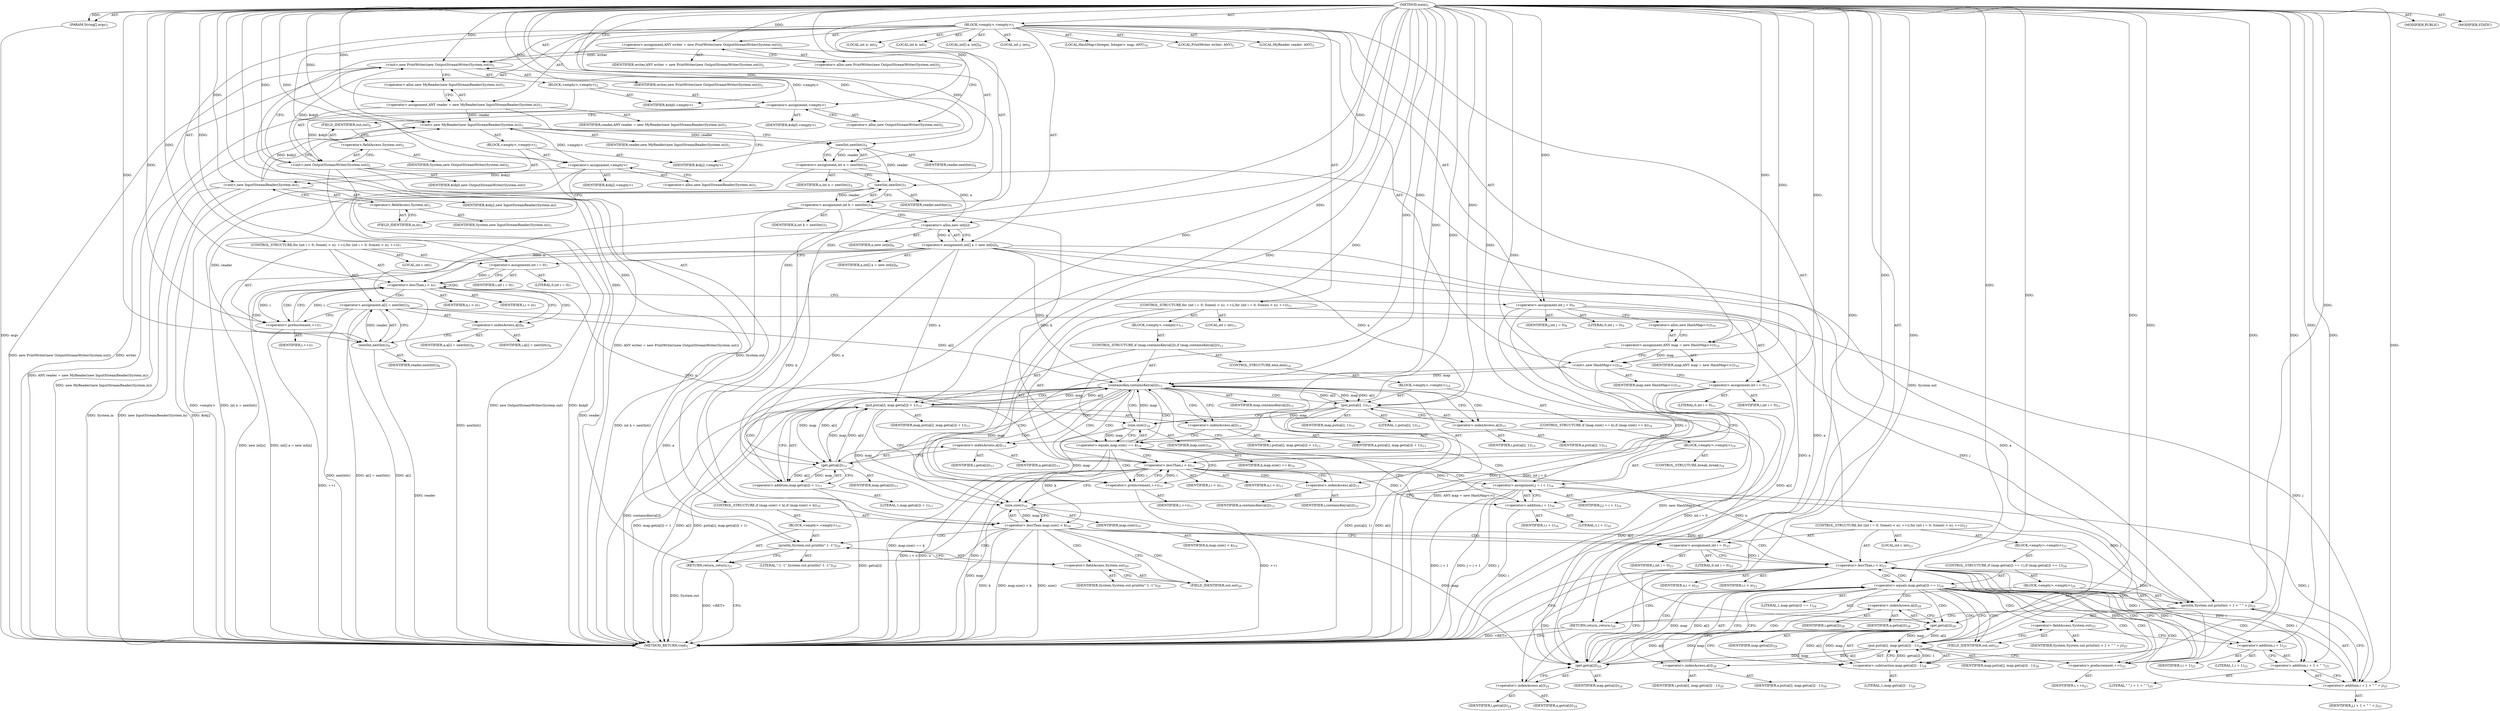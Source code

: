 digraph "main" {  
"23" [label = <(METHOD,main)<SUB>1</SUB>> ]
"24" [label = <(PARAM,String[] args)<SUB>1</SUB>> ]
"25" [label = <(BLOCK,&lt;empty&gt;,&lt;empty&gt;)<SUB>1</SUB>> ]
"4" [label = <(LOCAL,PrintWriter writer: ANY)<SUB>2</SUB>> ]
"26" [label = <(&lt;operator&gt;.assignment,ANY writer = new PrintWriter(new OutputStreamWriter(System.out)))<SUB>2</SUB>> ]
"27" [label = <(IDENTIFIER,writer,ANY writer = new PrintWriter(new OutputStreamWriter(System.out)))<SUB>2</SUB>> ]
"28" [label = <(&lt;operator&gt;.alloc,new PrintWriter(new OutputStreamWriter(System.out)))<SUB>2</SUB>> ]
"29" [label = <(&lt;init&gt;,new PrintWriter(new OutputStreamWriter(System.out)))<SUB>2</SUB>> ]
"3" [label = <(IDENTIFIER,writer,new PrintWriter(new OutputStreamWriter(System.out)))<SUB>2</SUB>> ]
"30" [label = <(BLOCK,&lt;empty&gt;,&lt;empty&gt;)<SUB>2</SUB>> ]
"31" [label = <(&lt;operator&gt;.assignment,&lt;empty&gt;)> ]
"32" [label = <(IDENTIFIER,$obj0,&lt;empty&gt;)> ]
"33" [label = <(&lt;operator&gt;.alloc,new OutputStreamWriter(System.out))<SUB>2</SUB>> ]
"34" [label = <(&lt;init&gt;,new OutputStreamWriter(System.out))<SUB>2</SUB>> ]
"35" [label = <(IDENTIFIER,$obj0,new OutputStreamWriter(System.out))> ]
"36" [label = <(&lt;operator&gt;.fieldAccess,System.out)<SUB>2</SUB>> ]
"37" [label = <(IDENTIFIER,System,new OutputStreamWriter(System.out))<SUB>2</SUB>> ]
"38" [label = <(FIELD_IDENTIFIER,out,out)<SUB>2</SUB>> ]
"39" [label = <(IDENTIFIER,$obj0,&lt;empty&gt;)> ]
"6" [label = <(LOCAL,MyReader reader: ANY)<SUB>3</SUB>> ]
"40" [label = <(&lt;operator&gt;.assignment,ANY reader = new MyReader(new InputStreamReader(System.in)))<SUB>3</SUB>> ]
"41" [label = <(IDENTIFIER,reader,ANY reader = new MyReader(new InputStreamReader(System.in)))<SUB>3</SUB>> ]
"42" [label = <(&lt;operator&gt;.alloc,new MyReader(new InputStreamReader(System.in)))<SUB>3</SUB>> ]
"43" [label = <(&lt;init&gt;,new MyReader(new InputStreamReader(System.in)))<SUB>3</SUB>> ]
"5" [label = <(IDENTIFIER,reader,new MyReader(new InputStreamReader(System.in)))<SUB>3</SUB>> ]
"44" [label = <(BLOCK,&lt;empty&gt;,&lt;empty&gt;)<SUB>3</SUB>> ]
"45" [label = <(&lt;operator&gt;.assignment,&lt;empty&gt;)> ]
"46" [label = <(IDENTIFIER,$obj2,&lt;empty&gt;)> ]
"47" [label = <(&lt;operator&gt;.alloc,new InputStreamReader(System.in))<SUB>3</SUB>> ]
"48" [label = <(&lt;init&gt;,new InputStreamReader(System.in))<SUB>3</SUB>> ]
"49" [label = <(IDENTIFIER,$obj2,new InputStreamReader(System.in))> ]
"50" [label = <(&lt;operator&gt;.fieldAccess,System.in)<SUB>3</SUB>> ]
"51" [label = <(IDENTIFIER,System,new InputStreamReader(System.in))<SUB>3</SUB>> ]
"52" [label = <(FIELD_IDENTIFIER,in,in)<SUB>3</SUB>> ]
"53" [label = <(IDENTIFIER,$obj2,&lt;empty&gt;)> ]
"54" [label = <(LOCAL,int n: int)<SUB>4</SUB>> ]
"55" [label = <(&lt;operator&gt;.assignment,int n = nextInt())<SUB>4</SUB>> ]
"56" [label = <(IDENTIFIER,n,int n = nextInt())<SUB>4</SUB>> ]
"57" [label = <(nextInt,nextInt())<SUB>4</SUB>> ]
"58" [label = <(IDENTIFIER,reader,nextInt())<SUB>4</SUB>> ]
"59" [label = <(LOCAL,int k: int)<SUB>5</SUB>> ]
"60" [label = <(&lt;operator&gt;.assignment,int k = nextInt())<SUB>5</SUB>> ]
"61" [label = <(IDENTIFIER,k,int k = nextInt())<SUB>5</SUB>> ]
"62" [label = <(nextInt,nextInt())<SUB>5</SUB>> ]
"63" [label = <(IDENTIFIER,reader,nextInt())<SUB>5</SUB>> ]
"64" [label = <(LOCAL,int[] a: int[])<SUB>6</SUB>> ]
"65" [label = <(&lt;operator&gt;.assignment,int[] a = new int[n])<SUB>6</SUB>> ]
"66" [label = <(IDENTIFIER,a,int[] a = new int[n])<SUB>6</SUB>> ]
"67" [label = <(&lt;operator&gt;.alloc,new int[n])> ]
"68" [label = <(IDENTIFIER,n,new int[n])<SUB>6</SUB>> ]
"69" [label = <(CONTROL_STRUCTURE,for (int i = 0; Some(i &lt; n); ++i),for (int i = 0; Some(i &lt; n); ++i))<SUB>7</SUB>> ]
"70" [label = <(LOCAL,int i: int)<SUB>7</SUB>> ]
"71" [label = <(&lt;operator&gt;.assignment,int i = 0)<SUB>7</SUB>> ]
"72" [label = <(IDENTIFIER,i,int i = 0)<SUB>7</SUB>> ]
"73" [label = <(LITERAL,0,int i = 0)<SUB>7</SUB>> ]
"74" [label = <(&lt;operator&gt;.lessThan,i &lt; n)<SUB>7</SUB>> ]
"75" [label = <(IDENTIFIER,i,i &lt; n)<SUB>7</SUB>> ]
"76" [label = <(IDENTIFIER,n,i &lt; n)<SUB>7</SUB>> ]
"77" [label = <(&lt;operator&gt;.preIncrement,++i)<SUB>7</SUB>> ]
"78" [label = <(IDENTIFIER,i,++i)<SUB>7</SUB>> ]
"79" [label = <(&lt;operator&gt;.assignment,a[i] = nextInt())<SUB>8</SUB>> ]
"80" [label = <(&lt;operator&gt;.indexAccess,a[i])<SUB>8</SUB>> ]
"81" [label = <(IDENTIFIER,a,a[i] = nextInt())<SUB>8</SUB>> ]
"82" [label = <(IDENTIFIER,i,a[i] = nextInt())<SUB>8</SUB>> ]
"83" [label = <(nextInt,nextInt())<SUB>8</SUB>> ]
"84" [label = <(IDENTIFIER,reader,nextInt())<SUB>8</SUB>> ]
"85" [label = <(LOCAL,int j: int)<SUB>9</SUB>> ]
"86" [label = <(&lt;operator&gt;.assignment,int j = 0)<SUB>9</SUB>> ]
"87" [label = <(IDENTIFIER,j,int j = 0)<SUB>9</SUB>> ]
"88" [label = <(LITERAL,0,int j = 0)<SUB>9</SUB>> ]
"8" [label = <(LOCAL,HashMap&lt;Integer, Integer&gt; map: ANY)<SUB>10</SUB>> ]
"89" [label = <(&lt;operator&gt;.assignment,ANY map = new HashMap&lt;&gt;())<SUB>10</SUB>> ]
"90" [label = <(IDENTIFIER,map,ANY map = new HashMap&lt;&gt;())<SUB>10</SUB>> ]
"91" [label = <(&lt;operator&gt;.alloc,new HashMap&lt;&gt;())<SUB>10</SUB>> ]
"92" [label = <(&lt;init&gt;,new HashMap&lt;&gt;())<SUB>10</SUB>> ]
"7" [label = <(IDENTIFIER,map,new HashMap&lt;&gt;())<SUB>10</SUB>> ]
"93" [label = <(CONTROL_STRUCTURE,for (int i = 0; Some(i &lt; n); ++i),for (int i = 0; Some(i &lt; n); ++i))<SUB>11</SUB>> ]
"94" [label = <(LOCAL,int i: int)<SUB>11</SUB>> ]
"95" [label = <(&lt;operator&gt;.assignment,int i = 0)<SUB>11</SUB>> ]
"96" [label = <(IDENTIFIER,i,int i = 0)<SUB>11</SUB>> ]
"97" [label = <(LITERAL,0,int i = 0)<SUB>11</SUB>> ]
"98" [label = <(&lt;operator&gt;.lessThan,i &lt; n)<SUB>11</SUB>> ]
"99" [label = <(IDENTIFIER,i,i &lt; n)<SUB>11</SUB>> ]
"100" [label = <(IDENTIFIER,n,i &lt; n)<SUB>11</SUB>> ]
"101" [label = <(&lt;operator&gt;.preIncrement,++i)<SUB>11</SUB>> ]
"102" [label = <(IDENTIFIER,i,++i)<SUB>11</SUB>> ]
"103" [label = <(BLOCK,&lt;empty&gt;,&lt;empty&gt;)<SUB>11</SUB>> ]
"104" [label = <(CONTROL_STRUCTURE,if (map.containsKey(a[i])),if (map.containsKey(a[i])))<SUB>12</SUB>> ]
"105" [label = <(containsKey,containsKey(a[i]))<SUB>12</SUB>> ]
"106" [label = <(IDENTIFIER,map,containsKey(a[i]))<SUB>12</SUB>> ]
"107" [label = <(&lt;operator&gt;.indexAccess,a[i])<SUB>12</SUB>> ]
"108" [label = <(IDENTIFIER,a,containsKey(a[i]))<SUB>12</SUB>> ]
"109" [label = <(IDENTIFIER,i,containsKey(a[i]))<SUB>12</SUB>> ]
"110" [label = <(put,put(a[i], map.get(a[i]) + 1))<SUB>13</SUB>> ]
"111" [label = <(IDENTIFIER,map,put(a[i], map.get(a[i]) + 1))<SUB>13</SUB>> ]
"112" [label = <(&lt;operator&gt;.indexAccess,a[i])<SUB>13</SUB>> ]
"113" [label = <(IDENTIFIER,a,put(a[i], map.get(a[i]) + 1))<SUB>13</SUB>> ]
"114" [label = <(IDENTIFIER,i,put(a[i], map.get(a[i]) + 1))<SUB>13</SUB>> ]
"115" [label = <(&lt;operator&gt;.addition,map.get(a[i]) + 1)<SUB>13</SUB>> ]
"116" [label = <(get,get(a[i]))<SUB>13</SUB>> ]
"117" [label = <(IDENTIFIER,map,get(a[i]))<SUB>13</SUB>> ]
"118" [label = <(&lt;operator&gt;.indexAccess,a[i])<SUB>13</SUB>> ]
"119" [label = <(IDENTIFIER,a,get(a[i]))<SUB>13</SUB>> ]
"120" [label = <(IDENTIFIER,i,get(a[i]))<SUB>13</SUB>> ]
"121" [label = <(LITERAL,1,map.get(a[i]) + 1)<SUB>13</SUB>> ]
"122" [label = <(CONTROL_STRUCTURE,else,else)<SUB>14</SUB>> ]
"123" [label = <(BLOCK,&lt;empty&gt;,&lt;empty&gt;)<SUB>14</SUB>> ]
"124" [label = <(put,put(a[i], 1))<SUB>15</SUB>> ]
"125" [label = <(IDENTIFIER,map,put(a[i], 1))<SUB>15</SUB>> ]
"126" [label = <(&lt;operator&gt;.indexAccess,a[i])<SUB>15</SUB>> ]
"127" [label = <(IDENTIFIER,a,put(a[i], 1))<SUB>15</SUB>> ]
"128" [label = <(IDENTIFIER,i,put(a[i], 1))<SUB>15</SUB>> ]
"129" [label = <(LITERAL,1,put(a[i], 1))<SUB>15</SUB>> ]
"130" [label = <(CONTROL_STRUCTURE,if (map.size() == k),if (map.size() == k))<SUB>16</SUB>> ]
"131" [label = <(&lt;operator&gt;.equals,map.size() == k)<SUB>16</SUB>> ]
"132" [label = <(size,size())<SUB>16</SUB>> ]
"133" [label = <(IDENTIFIER,map,size())<SUB>16</SUB>> ]
"134" [label = <(IDENTIFIER,k,map.size() == k)<SUB>16</SUB>> ]
"135" [label = <(BLOCK,&lt;empty&gt;,&lt;empty&gt;)<SUB>16</SUB>> ]
"136" [label = <(&lt;operator&gt;.assignment,j = i + 1)<SUB>16</SUB>> ]
"137" [label = <(IDENTIFIER,j,j = i + 1)<SUB>16</SUB>> ]
"138" [label = <(&lt;operator&gt;.addition,i + 1)<SUB>16</SUB>> ]
"139" [label = <(IDENTIFIER,i,i + 1)<SUB>16</SUB>> ]
"140" [label = <(LITERAL,1,i + 1)<SUB>16</SUB>> ]
"141" [label = <(CONTROL_STRUCTURE,break;,break;)<SUB>16</SUB>> ]
"142" [label = <(CONTROL_STRUCTURE,if (map.size() &lt; k),if (map.size() &lt; k))<SUB>19</SUB>> ]
"143" [label = <(&lt;operator&gt;.lessThan,map.size() &lt; k)<SUB>19</SUB>> ]
"144" [label = <(size,size())<SUB>19</SUB>> ]
"145" [label = <(IDENTIFIER,map,size())<SUB>19</SUB>> ]
"146" [label = <(IDENTIFIER,k,map.size() &lt; k)<SUB>19</SUB>> ]
"147" [label = <(BLOCK,&lt;empty&gt;,&lt;empty&gt;)<SUB>19</SUB>> ]
"148" [label = <(println,System.out.println(&quot;-1 -1&quot;))<SUB>20</SUB>> ]
"149" [label = <(&lt;operator&gt;.fieldAccess,System.out)<SUB>20</SUB>> ]
"150" [label = <(IDENTIFIER,System,System.out.println(&quot;-1 -1&quot;))<SUB>20</SUB>> ]
"151" [label = <(FIELD_IDENTIFIER,out,out)<SUB>20</SUB>> ]
"152" [label = <(LITERAL,&quot;-1 -1&quot;,System.out.println(&quot;-1 -1&quot;))<SUB>20</SUB>> ]
"153" [label = <(RETURN,return;,return;)<SUB>21</SUB>> ]
"154" [label = <(CONTROL_STRUCTURE,for (int i = 0; Some(i &lt; n); ++i),for (int i = 0; Some(i &lt; n); ++i))<SUB>23</SUB>> ]
"155" [label = <(LOCAL,int i: int)<SUB>23</SUB>> ]
"156" [label = <(&lt;operator&gt;.assignment,int i = 0)<SUB>23</SUB>> ]
"157" [label = <(IDENTIFIER,i,int i = 0)<SUB>23</SUB>> ]
"158" [label = <(LITERAL,0,int i = 0)<SUB>23</SUB>> ]
"159" [label = <(&lt;operator&gt;.lessThan,i &lt; n)<SUB>23</SUB>> ]
"160" [label = <(IDENTIFIER,i,i &lt; n)<SUB>23</SUB>> ]
"161" [label = <(IDENTIFIER,n,i &lt; n)<SUB>23</SUB>> ]
"162" [label = <(&lt;operator&gt;.preIncrement,++i)<SUB>23</SUB>> ]
"163" [label = <(IDENTIFIER,i,++i)<SUB>23</SUB>> ]
"164" [label = <(BLOCK,&lt;empty&gt;,&lt;empty&gt;)<SUB>23</SUB>> ]
"165" [label = <(CONTROL_STRUCTURE,if (map.get(a[i]) == 1),if (map.get(a[i]) == 1))<SUB>24</SUB>> ]
"166" [label = <(&lt;operator&gt;.equals,map.get(a[i]) == 1)<SUB>24</SUB>> ]
"167" [label = <(get,get(a[i]))<SUB>24</SUB>> ]
"168" [label = <(IDENTIFIER,map,get(a[i]))<SUB>24</SUB>> ]
"169" [label = <(&lt;operator&gt;.indexAccess,a[i])<SUB>24</SUB>> ]
"170" [label = <(IDENTIFIER,a,get(a[i]))<SUB>24</SUB>> ]
"171" [label = <(IDENTIFIER,i,get(a[i]))<SUB>24</SUB>> ]
"172" [label = <(LITERAL,1,map.get(a[i]) == 1)<SUB>24</SUB>> ]
"173" [label = <(BLOCK,&lt;empty&gt;,&lt;empty&gt;)<SUB>24</SUB>> ]
"174" [label = <(println,System.out.println(i + 1 + &quot; &quot; + j))<SUB>25</SUB>> ]
"175" [label = <(&lt;operator&gt;.fieldAccess,System.out)<SUB>25</SUB>> ]
"176" [label = <(IDENTIFIER,System,System.out.println(i + 1 + &quot; &quot; + j))<SUB>25</SUB>> ]
"177" [label = <(FIELD_IDENTIFIER,out,out)<SUB>25</SUB>> ]
"178" [label = <(&lt;operator&gt;.addition,i + 1 + &quot; &quot; + j)<SUB>25</SUB>> ]
"179" [label = <(&lt;operator&gt;.addition,i + 1 + &quot; &quot;)<SUB>25</SUB>> ]
"180" [label = <(&lt;operator&gt;.addition,i + 1)<SUB>25</SUB>> ]
"181" [label = <(IDENTIFIER,i,i + 1)<SUB>25</SUB>> ]
"182" [label = <(LITERAL,1,i + 1)<SUB>25</SUB>> ]
"183" [label = <(LITERAL,&quot; &quot;,i + 1 + &quot; &quot;)<SUB>25</SUB>> ]
"184" [label = <(IDENTIFIER,j,i + 1 + &quot; &quot; + j)<SUB>25</SUB>> ]
"185" [label = <(RETURN,return;,return;)<SUB>26</SUB>> ]
"186" [label = <(put,put(a[i], map.get(a[i]) - 1))<SUB>28</SUB>> ]
"187" [label = <(IDENTIFIER,map,put(a[i], map.get(a[i]) - 1))<SUB>28</SUB>> ]
"188" [label = <(&lt;operator&gt;.indexAccess,a[i])<SUB>28</SUB>> ]
"189" [label = <(IDENTIFIER,a,put(a[i], map.get(a[i]) - 1))<SUB>28</SUB>> ]
"190" [label = <(IDENTIFIER,i,put(a[i], map.get(a[i]) - 1))<SUB>28</SUB>> ]
"191" [label = <(&lt;operator&gt;.subtraction,map.get(a[i]) - 1)<SUB>28</SUB>> ]
"192" [label = <(get,get(a[i]))<SUB>28</SUB>> ]
"193" [label = <(IDENTIFIER,map,get(a[i]))<SUB>28</SUB>> ]
"194" [label = <(&lt;operator&gt;.indexAccess,a[i])<SUB>28</SUB>> ]
"195" [label = <(IDENTIFIER,a,get(a[i]))<SUB>28</SUB>> ]
"196" [label = <(IDENTIFIER,i,get(a[i]))<SUB>28</SUB>> ]
"197" [label = <(LITERAL,1,map.get(a[i]) - 1)<SUB>28</SUB>> ]
"198" [label = <(MODIFIER,PUBLIC)> ]
"199" [label = <(MODIFIER,STATIC)> ]
"200" [label = <(METHOD_RETURN,void)<SUB>1</SUB>> ]
  "23" -> "24"  [ label = "AST: "] 
  "23" -> "25"  [ label = "AST: "] 
  "23" -> "198"  [ label = "AST: "] 
  "23" -> "199"  [ label = "AST: "] 
  "23" -> "200"  [ label = "AST: "] 
  "25" -> "4"  [ label = "AST: "] 
  "25" -> "26"  [ label = "AST: "] 
  "25" -> "29"  [ label = "AST: "] 
  "25" -> "6"  [ label = "AST: "] 
  "25" -> "40"  [ label = "AST: "] 
  "25" -> "43"  [ label = "AST: "] 
  "25" -> "54"  [ label = "AST: "] 
  "25" -> "55"  [ label = "AST: "] 
  "25" -> "59"  [ label = "AST: "] 
  "25" -> "60"  [ label = "AST: "] 
  "25" -> "64"  [ label = "AST: "] 
  "25" -> "65"  [ label = "AST: "] 
  "25" -> "69"  [ label = "AST: "] 
  "25" -> "85"  [ label = "AST: "] 
  "25" -> "86"  [ label = "AST: "] 
  "25" -> "8"  [ label = "AST: "] 
  "25" -> "89"  [ label = "AST: "] 
  "25" -> "92"  [ label = "AST: "] 
  "25" -> "93"  [ label = "AST: "] 
  "25" -> "142"  [ label = "AST: "] 
  "25" -> "154"  [ label = "AST: "] 
  "26" -> "27"  [ label = "AST: "] 
  "26" -> "28"  [ label = "AST: "] 
  "29" -> "3"  [ label = "AST: "] 
  "29" -> "30"  [ label = "AST: "] 
  "30" -> "31"  [ label = "AST: "] 
  "30" -> "34"  [ label = "AST: "] 
  "30" -> "39"  [ label = "AST: "] 
  "31" -> "32"  [ label = "AST: "] 
  "31" -> "33"  [ label = "AST: "] 
  "34" -> "35"  [ label = "AST: "] 
  "34" -> "36"  [ label = "AST: "] 
  "36" -> "37"  [ label = "AST: "] 
  "36" -> "38"  [ label = "AST: "] 
  "40" -> "41"  [ label = "AST: "] 
  "40" -> "42"  [ label = "AST: "] 
  "43" -> "5"  [ label = "AST: "] 
  "43" -> "44"  [ label = "AST: "] 
  "44" -> "45"  [ label = "AST: "] 
  "44" -> "48"  [ label = "AST: "] 
  "44" -> "53"  [ label = "AST: "] 
  "45" -> "46"  [ label = "AST: "] 
  "45" -> "47"  [ label = "AST: "] 
  "48" -> "49"  [ label = "AST: "] 
  "48" -> "50"  [ label = "AST: "] 
  "50" -> "51"  [ label = "AST: "] 
  "50" -> "52"  [ label = "AST: "] 
  "55" -> "56"  [ label = "AST: "] 
  "55" -> "57"  [ label = "AST: "] 
  "57" -> "58"  [ label = "AST: "] 
  "60" -> "61"  [ label = "AST: "] 
  "60" -> "62"  [ label = "AST: "] 
  "62" -> "63"  [ label = "AST: "] 
  "65" -> "66"  [ label = "AST: "] 
  "65" -> "67"  [ label = "AST: "] 
  "67" -> "68"  [ label = "AST: "] 
  "69" -> "70"  [ label = "AST: "] 
  "69" -> "71"  [ label = "AST: "] 
  "69" -> "74"  [ label = "AST: "] 
  "69" -> "77"  [ label = "AST: "] 
  "69" -> "79"  [ label = "AST: "] 
  "71" -> "72"  [ label = "AST: "] 
  "71" -> "73"  [ label = "AST: "] 
  "74" -> "75"  [ label = "AST: "] 
  "74" -> "76"  [ label = "AST: "] 
  "77" -> "78"  [ label = "AST: "] 
  "79" -> "80"  [ label = "AST: "] 
  "79" -> "83"  [ label = "AST: "] 
  "80" -> "81"  [ label = "AST: "] 
  "80" -> "82"  [ label = "AST: "] 
  "83" -> "84"  [ label = "AST: "] 
  "86" -> "87"  [ label = "AST: "] 
  "86" -> "88"  [ label = "AST: "] 
  "89" -> "90"  [ label = "AST: "] 
  "89" -> "91"  [ label = "AST: "] 
  "92" -> "7"  [ label = "AST: "] 
  "93" -> "94"  [ label = "AST: "] 
  "93" -> "95"  [ label = "AST: "] 
  "93" -> "98"  [ label = "AST: "] 
  "93" -> "101"  [ label = "AST: "] 
  "93" -> "103"  [ label = "AST: "] 
  "95" -> "96"  [ label = "AST: "] 
  "95" -> "97"  [ label = "AST: "] 
  "98" -> "99"  [ label = "AST: "] 
  "98" -> "100"  [ label = "AST: "] 
  "101" -> "102"  [ label = "AST: "] 
  "103" -> "104"  [ label = "AST: "] 
  "104" -> "105"  [ label = "AST: "] 
  "104" -> "110"  [ label = "AST: "] 
  "104" -> "122"  [ label = "AST: "] 
  "105" -> "106"  [ label = "AST: "] 
  "105" -> "107"  [ label = "AST: "] 
  "107" -> "108"  [ label = "AST: "] 
  "107" -> "109"  [ label = "AST: "] 
  "110" -> "111"  [ label = "AST: "] 
  "110" -> "112"  [ label = "AST: "] 
  "110" -> "115"  [ label = "AST: "] 
  "112" -> "113"  [ label = "AST: "] 
  "112" -> "114"  [ label = "AST: "] 
  "115" -> "116"  [ label = "AST: "] 
  "115" -> "121"  [ label = "AST: "] 
  "116" -> "117"  [ label = "AST: "] 
  "116" -> "118"  [ label = "AST: "] 
  "118" -> "119"  [ label = "AST: "] 
  "118" -> "120"  [ label = "AST: "] 
  "122" -> "123"  [ label = "AST: "] 
  "123" -> "124"  [ label = "AST: "] 
  "123" -> "130"  [ label = "AST: "] 
  "124" -> "125"  [ label = "AST: "] 
  "124" -> "126"  [ label = "AST: "] 
  "124" -> "129"  [ label = "AST: "] 
  "126" -> "127"  [ label = "AST: "] 
  "126" -> "128"  [ label = "AST: "] 
  "130" -> "131"  [ label = "AST: "] 
  "130" -> "135"  [ label = "AST: "] 
  "131" -> "132"  [ label = "AST: "] 
  "131" -> "134"  [ label = "AST: "] 
  "132" -> "133"  [ label = "AST: "] 
  "135" -> "136"  [ label = "AST: "] 
  "135" -> "141"  [ label = "AST: "] 
  "136" -> "137"  [ label = "AST: "] 
  "136" -> "138"  [ label = "AST: "] 
  "138" -> "139"  [ label = "AST: "] 
  "138" -> "140"  [ label = "AST: "] 
  "142" -> "143"  [ label = "AST: "] 
  "142" -> "147"  [ label = "AST: "] 
  "143" -> "144"  [ label = "AST: "] 
  "143" -> "146"  [ label = "AST: "] 
  "144" -> "145"  [ label = "AST: "] 
  "147" -> "148"  [ label = "AST: "] 
  "147" -> "153"  [ label = "AST: "] 
  "148" -> "149"  [ label = "AST: "] 
  "148" -> "152"  [ label = "AST: "] 
  "149" -> "150"  [ label = "AST: "] 
  "149" -> "151"  [ label = "AST: "] 
  "154" -> "155"  [ label = "AST: "] 
  "154" -> "156"  [ label = "AST: "] 
  "154" -> "159"  [ label = "AST: "] 
  "154" -> "162"  [ label = "AST: "] 
  "154" -> "164"  [ label = "AST: "] 
  "156" -> "157"  [ label = "AST: "] 
  "156" -> "158"  [ label = "AST: "] 
  "159" -> "160"  [ label = "AST: "] 
  "159" -> "161"  [ label = "AST: "] 
  "162" -> "163"  [ label = "AST: "] 
  "164" -> "165"  [ label = "AST: "] 
  "164" -> "186"  [ label = "AST: "] 
  "165" -> "166"  [ label = "AST: "] 
  "165" -> "173"  [ label = "AST: "] 
  "166" -> "167"  [ label = "AST: "] 
  "166" -> "172"  [ label = "AST: "] 
  "167" -> "168"  [ label = "AST: "] 
  "167" -> "169"  [ label = "AST: "] 
  "169" -> "170"  [ label = "AST: "] 
  "169" -> "171"  [ label = "AST: "] 
  "173" -> "174"  [ label = "AST: "] 
  "173" -> "185"  [ label = "AST: "] 
  "174" -> "175"  [ label = "AST: "] 
  "174" -> "178"  [ label = "AST: "] 
  "175" -> "176"  [ label = "AST: "] 
  "175" -> "177"  [ label = "AST: "] 
  "178" -> "179"  [ label = "AST: "] 
  "178" -> "184"  [ label = "AST: "] 
  "179" -> "180"  [ label = "AST: "] 
  "179" -> "183"  [ label = "AST: "] 
  "180" -> "181"  [ label = "AST: "] 
  "180" -> "182"  [ label = "AST: "] 
  "186" -> "187"  [ label = "AST: "] 
  "186" -> "188"  [ label = "AST: "] 
  "186" -> "191"  [ label = "AST: "] 
  "188" -> "189"  [ label = "AST: "] 
  "188" -> "190"  [ label = "AST: "] 
  "191" -> "192"  [ label = "AST: "] 
  "191" -> "197"  [ label = "AST: "] 
  "192" -> "193"  [ label = "AST: "] 
  "192" -> "194"  [ label = "AST: "] 
  "194" -> "195"  [ label = "AST: "] 
  "194" -> "196"  [ label = "AST: "] 
  "26" -> "33"  [ label = "CFG: "] 
  "29" -> "42"  [ label = "CFG: "] 
  "40" -> "47"  [ label = "CFG: "] 
  "43" -> "57"  [ label = "CFG: "] 
  "55" -> "62"  [ label = "CFG: "] 
  "60" -> "67"  [ label = "CFG: "] 
  "65" -> "71"  [ label = "CFG: "] 
  "86" -> "91"  [ label = "CFG: "] 
  "89" -> "92"  [ label = "CFG: "] 
  "92" -> "95"  [ label = "CFG: "] 
  "28" -> "26"  [ label = "CFG: "] 
  "42" -> "40"  [ label = "CFG: "] 
  "57" -> "55"  [ label = "CFG: "] 
  "62" -> "60"  [ label = "CFG: "] 
  "67" -> "65"  [ label = "CFG: "] 
  "71" -> "74"  [ label = "CFG: "] 
  "74" -> "80"  [ label = "CFG: "] 
  "74" -> "86"  [ label = "CFG: "] 
  "77" -> "74"  [ label = "CFG: "] 
  "79" -> "77"  [ label = "CFG: "] 
  "91" -> "89"  [ label = "CFG: "] 
  "95" -> "98"  [ label = "CFG: "] 
  "98" -> "107"  [ label = "CFG: "] 
  "98" -> "144"  [ label = "CFG: "] 
  "101" -> "98"  [ label = "CFG: "] 
  "143" -> "151"  [ label = "CFG: "] 
  "143" -> "156"  [ label = "CFG: "] 
  "156" -> "159"  [ label = "CFG: "] 
  "159" -> "200"  [ label = "CFG: "] 
  "159" -> "169"  [ label = "CFG: "] 
  "162" -> "159"  [ label = "CFG: "] 
  "31" -> "38"  [ label = "CFG: "] 
  "34" -> "29"  [ label = "CFG: "] 
  "45" -> "52"  [ label = "CFG: "] 
  "48" -> "43"  [ label = "CFG: "] 
  "80" -> "83"  [ label = "CFG: "] 
  "83" -> "79"  [ label = "CFG: "] 
  "144" -> "143"  [ label = "CFG: "] 
  "148" -> "153"  [ label = "CFG: "] 
  "153" -> "200"  [ label = "CFG: "] 
  "186" -> "162"  [ label = "CFG: "] 
  "33" -> "31"  [ label = "CFG: "] 
  "36" -> "34"  [ label = "CFG: "] 
  "47" -> "45"  [ label = "CFG: "] 
  "50" -> "48"  [ label = "CFG: "] 
  "105" -> "112"  [ label = "CFG: "] 
  "105" -> "126"  [ label = "CFG: "] 
  "110" -> "101"  [ label = "CFG: "] 
  "149" -> "148"  [ label = "CFG: "] 
  "166" -> "177"  [ label = "CFG: "] 
  "166" -> "188"  [ label = "CFG: "] 
  "188" -> "194"  [ label = "CFG: "] 
  "191" -> "186"  [ label = "CFG: "] 
  "38" -> "36"  [ label = "CFG: "] 
  "52" -> "50"  [ label = "CFG: "] 
  "107" -> "105"  [ label = "CFG: "] 
  "112" -> "118"  [ label = "CFG: "] 
  "115" -> "110"  [ label = "CFG: "] 
  "151" -> "149"  [ label = "CFG: "] 
  "167" -> "166"  [ label = "CFG: "] 
  "174" -> "185"  [ label = "CFG: "] 
  "185" -> "200"  [ label = "CFG: "] 
  "192" -> "191"  [ label = "CFG: "] 
  "116" -> "115"  [ label = "CFG: "] 
  "124" -> "132"  [ label = "CFG: "] 
  "169" -> "167"  [ label = "CFG: "] 
  "175" -> "180"  [ label = "CFG: "] 
  "178" -> "174"  [ label = "CFG: "] 
  "194" -> "192"  [ label = "CFG: "] 
  "118" -> "116"  [ label = "CFG: "] 
  "126" -> "124"  [ label = "CFG: "] 
  "131" -> "138"  [ label = "CFG: "] 
  "131" -> "101"  [ label = "CFG: "] 
  "177" -> "175"  [ label = "CFG: "] 
  "179" -> "178"  [ label = "CFG: "] 
  "132" -> "131"  [ label = "CFG: "] 
  "136" -> "144"  [ label = "CFG: "] 
  "180" -> "179"  [ label = "CFG: "] 
  "138" -> "136"  [ label = "CFG: "] 
  "23" -> "28"  [ label = "CFG: "] 
  "153" -> "200"  [ label = "DDG: &lt;RET&gt;"] 
  "185" -> "200"  [ label = "DDG: &lt;RET&gt;"] 
  "24" -> "200"  [ label = "DDG: args"] 
  "26" -> "200"  [ label = "DDG: ANY writer = new PrintWriter(new OutputStreamWriter(System.out))"] 
  "29" -> "200"  [ label = "DDG: writer"] 
  "34" -> "200"  [ label = "DDG: $obj0"] 
  "34" -> "200"  [ label = "DDG: new OutputStreamWriter(System.out)"] 
  "29" -> "200"  [ label = "DDG: new PrintWriter(new OutputStreamWriter(System.out))"] 
  "40" -> "200"  [ label = "DDG: ANY reader = new MyReader(new InputStreamReader(System.in))"] 
  "45" -> "200"  [ label = "DDG: &lt;empty&gt;"] 
  "48" -> "200"  [ label = "DDG: $obj2"] 
  "48" -> "200"  [ label = "DDG: System.in"] 
  "48" -> "200"  [ label = "DDG: new InputStreamReader(System.in)"] 
  "43" -> "200"  [ label = "DDG: new MyReader(new InputStreamReader(System.in))"] 
  "55" -> "200"  [ label = "DDG: int n = nextInt()"] 
  "62" -> "200"  [ label = "DDG: reader"] 
  "60" -> "200"  [ label = "DDG: nextInt()"] 
  "60" -> "200"  [ label = "DDG: int k = nextInt()"] 
  "65" -> "200"  [ label = "DDG: a"] 
  "65" -> "200"  [ label = "DDG: new int[n]"] 
  "65" -> "200"  [ label = "DDG: int[] a = new int[n]"] 
  "86" -> "200"  [ label = "DDG: j"] 
  "86" -> "200"  [ label = "DDG: int j = 0"] 
  "89" -> "200"  [ label = "DDG: ANY map = new HashMap&lt;&gt;()"] 
  "92" -> "200"  [ label = "DDG: new HashMap&lt;&gt;()"] 
  "95" -> "200"  [ label = "DDG: int i = 0"] 
  "98" -> "200"  [ label = "DDG: i"] 
  "98" -> "200"  [ label = "DDG: n"] 
  "98" -> "200"  [ label = "DDG: i &lt; n"] 
  "105" -> "200"  [ label = "DDG: containsKey(a[i])"] 
  "124" -> "200"  [ label = "DDG: a[i]"] 
  "124" -> "200"  [ label = "DDG: put(a[i], 1)"] 
  "131" -> "200"  [ label = "DDG: map.size() == k"] 
  "136" -> "200"  [ label = "DDG: j"] 
  "138" -> "200"  [ label = "DDG: i"] 
  "136" -> "200"  [ label = "DDG: i + 1"] 
  "136" -> "200"  [ label = "DDG: j = i + 1"] 
  "144" -> "200"  [ label = "DDG: map"] 
  "143" -> "200"  [ label = "DDG: size()"] 
  "143" -> "200"  [ label = "DDG: k"] 
  "143" -> "200"  [ label = "DDG: map.size() &lt; k"] 
  "148" -> "200"  [ label = "DDG: System.out"] 
  "110" -> "200"  [ label = "DDG: a[i]"] 
  "115" -> "200"  [ label = "DDG: get(a[i])"] 
  "110" -> "200"  [ label = "DDG: map.get(a[i]) + 1"] 
  "110" -> "200"  [ label = "DDG: put(a[i], map.get(a[i]) + 1)"] 
  "101" -> "200"  [ label = "DDG: ++i"] 
  "79" -> "200"  [ label = "DDG: a[i]"] 
  "83" -> "200"  [ label = "DDG: reader"] 
  "79" -> "200"  [ label = "DDG: nextInt()"] 
  "79" -> "200"  [ label = "DDG: a[i] = nextInt()"] 
  "77" -> "200"  [ label = "DDG: ++i"] 
  "23" -> "24"  [ label = "DDG: "] 
  "23" -> "26"  [ label = "DDG: "] 
  "23" -> "40"  [ label = "DDG: "] 
  "57" -> "55"  [ label = "DDG: reader"] 
  "62" -> "60"  [ label = "DDG: reader"] 
  "67" -> "65"  [ label = "DDG: n"] 
  "23" -> "86"  [ label = "DDG: "] 
  "23" -> "89"  [ label = "DDG: "] 
  "26" -> "29"  [ label = "DDG: writer"] 
  "23" -> "29"  [ label = "DDG: "] 
  "31" -> "29"  [ label = "DDG: &lt;empty&gt;"] 
  "34" -> "29"  [ label = "DDG: $obj0"] 
  "40" -> "43"  [ label = "DDG: reader"] 
  "23" -> "43"  [ label = "DDG: "] 
  "45" -> "43"  [ label = "DDG: &lt;empty&gt;"] 
  "48" -> "43"  [ label = "DDG: $obj2"] 
  "23" -> "71"  [ label = "DDG: "] 
  "83" -> "79"  [ label = "DDG: reader"] 
  "89" -> "92"  [ label = "DDG: map"] 
  "23" -> "92"  [ label = "DDG: "] 
  "23" -> "95"  [ label = "DDG: "] 
  "23" -> "156"  [ label = "DDG: "] 
  "23" -> "31"  [ label = "DDG: "] 
  "23" -> "39"  [ label = "DDG: "] 
  "23" -> "45"  [ label = "DDG: "] 
  "23" -> "53"  [ label = "DDG: "] 
  "43" -> "57"  [ label = "DDG: reader"] 
  "23" -> "57"  [ label = "DDG: "] 
  "57" -> "62"  [ label = "DDG: reader"] 
  "23" -> "62"  [ label = "DDG: "] 
  "55" -> "67"  [ label = "DDG: n"] 
  "23" -> "67"  [ label = "DDG: "] 
  "71" -> "74"  [ label = "DDG: i"] 
  "77" -> "74"  [ label = "DDG: i"] 
  "23" -> "74"  [ label = "DDG: "] 
  "67" -> "74"  [ label = "DDG: n"] 
  "74" -> "77"  [ label = "DDG: i"] 
  "23" -> "77"  [ label = "DDG: "] 
  "95" -> "98"  [ label = "DDG: i"] 
  "101" -> "98"  [ label = "DDG: i"] 
  "23" -> "98"  [ label = "DDG: "] 
  "74" -> "98"  [ label = "DDG: n"] 
  "98" -> "101"  [ label = "DDG: i"] 
  "23" -> "101"  [ label = "DDG: "] 
  "144" -> "143"  [ label = "DDG: map"] 
  "60" -> "143"  [ label = "DDG: k"] 
  "131" -> "143"  [ label = "DDG: k"] 
  "23" -> "143"  [ label = "DDG: "] 
  "23" -> "153"  [ label = "DDG: "] 
  "156" -> "159"  [ label = "DDG: i"] 
  "162" -> "159"  [ label = "DDG: i"] 
  "23" -> "159"  [ label = "DDG: "] 
  "98" -> "159"  [ label = "DDG: n"] 
  "159" -> "162"  [ label = "DDG: i"] 
  "23" -> "162"  [ label = "DDG: "] 
  "31" -> "34"  [ label = "DDG: $obj0"] 
  "23" -> "34"  [ label = "DDG: "] 
  "45" -> "48"  [ label = "DDG: $obj2"] 
  "23" -> "48"  [ label = "DDG: "] 
  "62" -> "83"  [ label = "DDG: reader"] 
  "23" -> "83"  [ label = "DDG: "] 
  "92" -> "144"  [ label = "DDG: map"] 
  "132" -> "144"  [ label = "DDG: map"] 
  "110" -> "144"  [ label = "DDG: map"] 
  "23" -> "144"  [ label = "DDG: "] 
  "34" -> "148"  [ label = "DDG: System.out"] 
  "23" -> "148"  [ label = "DDG: "] 
  "192" -> "186"  [ label = "DDG: map"] 
  "23" -> "186"  [ label = "DDG: "] 
  "65" -> "186"  [ label = "DDG: a"] 
  "192" -> "186"  [ label = "DDG: a[i]"] 
  "191" -> "186"  [ label = "DDG: get(a[i])"] 
  "191" -> "186"  [ label = "DDG: 1"] 
  "92" -> "105"  [ label = "DDG: map"] 
  "132" -> "105"  [ label = "DDG: map"] 
  "110" -> "105"  [ label = "DDG: map"] 
  "23" -> "105"  [ label = "DDG: "] 
  "65" -> "105"  [ label = "DDG: a"] 
  "124" -> "105"  [ label = "DDG: a[i]"] 
  "110" -> "105"  [ label = "DDG: a[i]"] 
  "79" -> "105"  [ label = "DDG: a[i]"] 
  "116" -> "110"  [ label = "DDG: map"] 
  "23" -> "110"  [ label = "DDG: "] 
  "65" -> "110"  [ label = "DDG: a"] 
  "116" -> "110"  [ label = "DDG: a[i]"] 
  "167" -> "166"  [ label = "DDG: map"] 
  "167" -> "166"  [ label = "DDG: a[i]"] 
  "23" -> "166"  [ label = "DDG: "] 
  "23" -> "185"  [ label = "DDG: "] 
  "192" -> "191"  [ label = "DDG: map"] 
  "192" -> "191"  [ label = "DDG: a[i]"] 
  "23" -> "191"  [ label = "DDG: "] 
  "116" -> "115"  [ label = "DDG: map"] 
  "116" -> "115"  [ label = "DDG: a[i]"] 
  "23" -> "115"  [ label = "DDG: "] 
  "144" -> "167"  [ label = "DDG: map"] 
  "186" -> "167"  [ label = "DDG: map"] 
  "23" -> "167"  [ label = "DDG: "] 
  "65" -> "167"  [ label = "DDG: a"] 
  "124" -> "167"  [ label = "DDG: a[i]"] 
  "186" -> "167"  [ label = "DDG: a[i]"] 
  "110" -> "167"  [ label = "DDG: a[i]"] 
  "79" -> "167"  [ label = "DDG: a[i]"] 
  "34" -> "174"  [ label = "DDG: System.out"] 
  "159" -> "174"  [ label = "DDG: i"] 
  "23" -> "174"  [ label = "DDG: "] 
  "86" -> "174"  [ label = "DDG: j"] 
  "136" -> "174"  [ label = "DDG: j"] 
  "167" -> "192"  [ label = "DDG: map"] 
  "23" -> "192"  [ label = "DDG: "] 
  "65" -> "192"  [ label = "DDG: a"] 
  "167" -> "192"  [ label = "DDG: a[i]"] 
  "105" -> "116"  [ label = "DDG: map"] 
  "23" -> "116"  [ label = "DDG: "] 
  "65" -> "116"  [ label = "DDG: a"] 
  "105" -> "116"  [ label = "DDG: a[i]"] 
  "105" -> "124"  [ label = "DDG: map"] 
  "23" -> "124"  [ label = "DDG: "] 
  "65" -> "124"  [ label = "DDG: a"] 
  "105" -> "124"  [ label = "DDG: a[i]"] 
  "159" -> "178"  [ label = "DDG: i"] 
  "23" -> "178"  [ label = "DDG: "] 
  "86" -> "178"  [ label = "DDG: j"] 
  "136" -> "178"  [ label = "DDG: j"] 
  "132" -> "131"  [ label = "DDG: map"] 
  "60" -> "131"  [ label = "DDG: k"] 
  "23" -> "131"  [ label = "DDG: "] 
  "98" -> "136"  [ label = "DDG: i"] 
  "23" -> "136"  [ label = "DDG: "] 
  "159" -> "179"  [ label = "DDG: i"] 
  "23" -> "179"  [ label = "DDG: "] 
  "124" -> "132"  [ label = "DDG: map"] 
  "23" -> "132"  [ label = "DDG: "] 
  "159" -> "180"  [ label = "DDG: i"] 
  "23" -> "180"  [ label = "DDG: "] 
  "98" -> "138"  [ label = "DDG: i"] 
  "23" -> "138"  [ label = "DDG: "] 
  "74" -> "77"  [ label = "CDG: "] 
  "74" -> "74"  [ label = "CDG: "] 
  "74" -> "79"  [ label = "CDG: "] 
  "74" -> "80"  [ label = "CDG: "] 
  "74" -> "83"  [ label = "CDG: "] 
  "98" -> "107"  [ label = "CDG: "] 
  "98" -> "105"  [ label = "CDG: "] 
  "143" -> "149"  [ label = "CDG: "] 
  "143" -> "151"  [ label = "CDG: "] 
  "143" -> "153"  [ label = "CDG: "] 
  "143" -> "159"  [ label = "CDG: "] 
  "143" -> "148"  [ label = "CDG: "] 
  "143" -> "156"  [ label = "CDG: "] 
  "159" -> "167"  [ label = "CDG: "] 
  "159" -> "169"  [ label = "CDG: "] 
  "159" -> "166"  [ label = "CDG: "] 
  "105" -> "115"  [ label = "CDG: "] 
  "105" -> "98"  [ label = "CDG: "] 
  "105" -> "116"  [ label = "CDG: "] 
  "105" -> "131"  [ label = "CDG: "] 
  "105" -> "132"  [ label = "CDG: "] 
  "105" -> "112"  [ label = "CDG: "] 
  "105" -> "101"  [ label = "CDG: "] 
  "105" -> "126"  [ label = "CDG: "] 
  "105" -> "118"  [ label = "CDG: "] 
  "105" -> "110"  [ label = "CDG: "] 
  "105" -> "124"  [ label = "CDG: "] 
  "166" -> "188"  [ label = "CDG: "] 
  "166" -> "192"  [ label = "CDG: "] 
  "166" -> "179"  [ label = "CDG: "] 
  "166" -> "178"  [ label = "CDG: "] 
  "166" -> "185"  [ label = "CDG: "] 
  "166" -> "162"  [ label = "CDG: "] 
  "166" -> "159"  [ label = "CDG: "] 
  "166" -> "191"  [ label = "CDG: "] 
  "166" -> "177"  [ label = "CDG: "] 
  "166" -> "174"  [ label = "CDG: "] 
  "166" -> "194"  [ label = "CDG: "] 
  "166" -> "186"  [ label = "CDG: "] 
  "166" -> "175"  [ label = "CDG: "] 
  "166" -> "180"  [ label = "CDG: "] 
  "131" -> "98"  [ label = "CDG: "] 
  "131" -> "136"  [ label = "CDG: "] 
  "131" -> "138"  [ label = "CDG: "] 
  "131" -> "101"  [ label = "CDG: "] 
}
